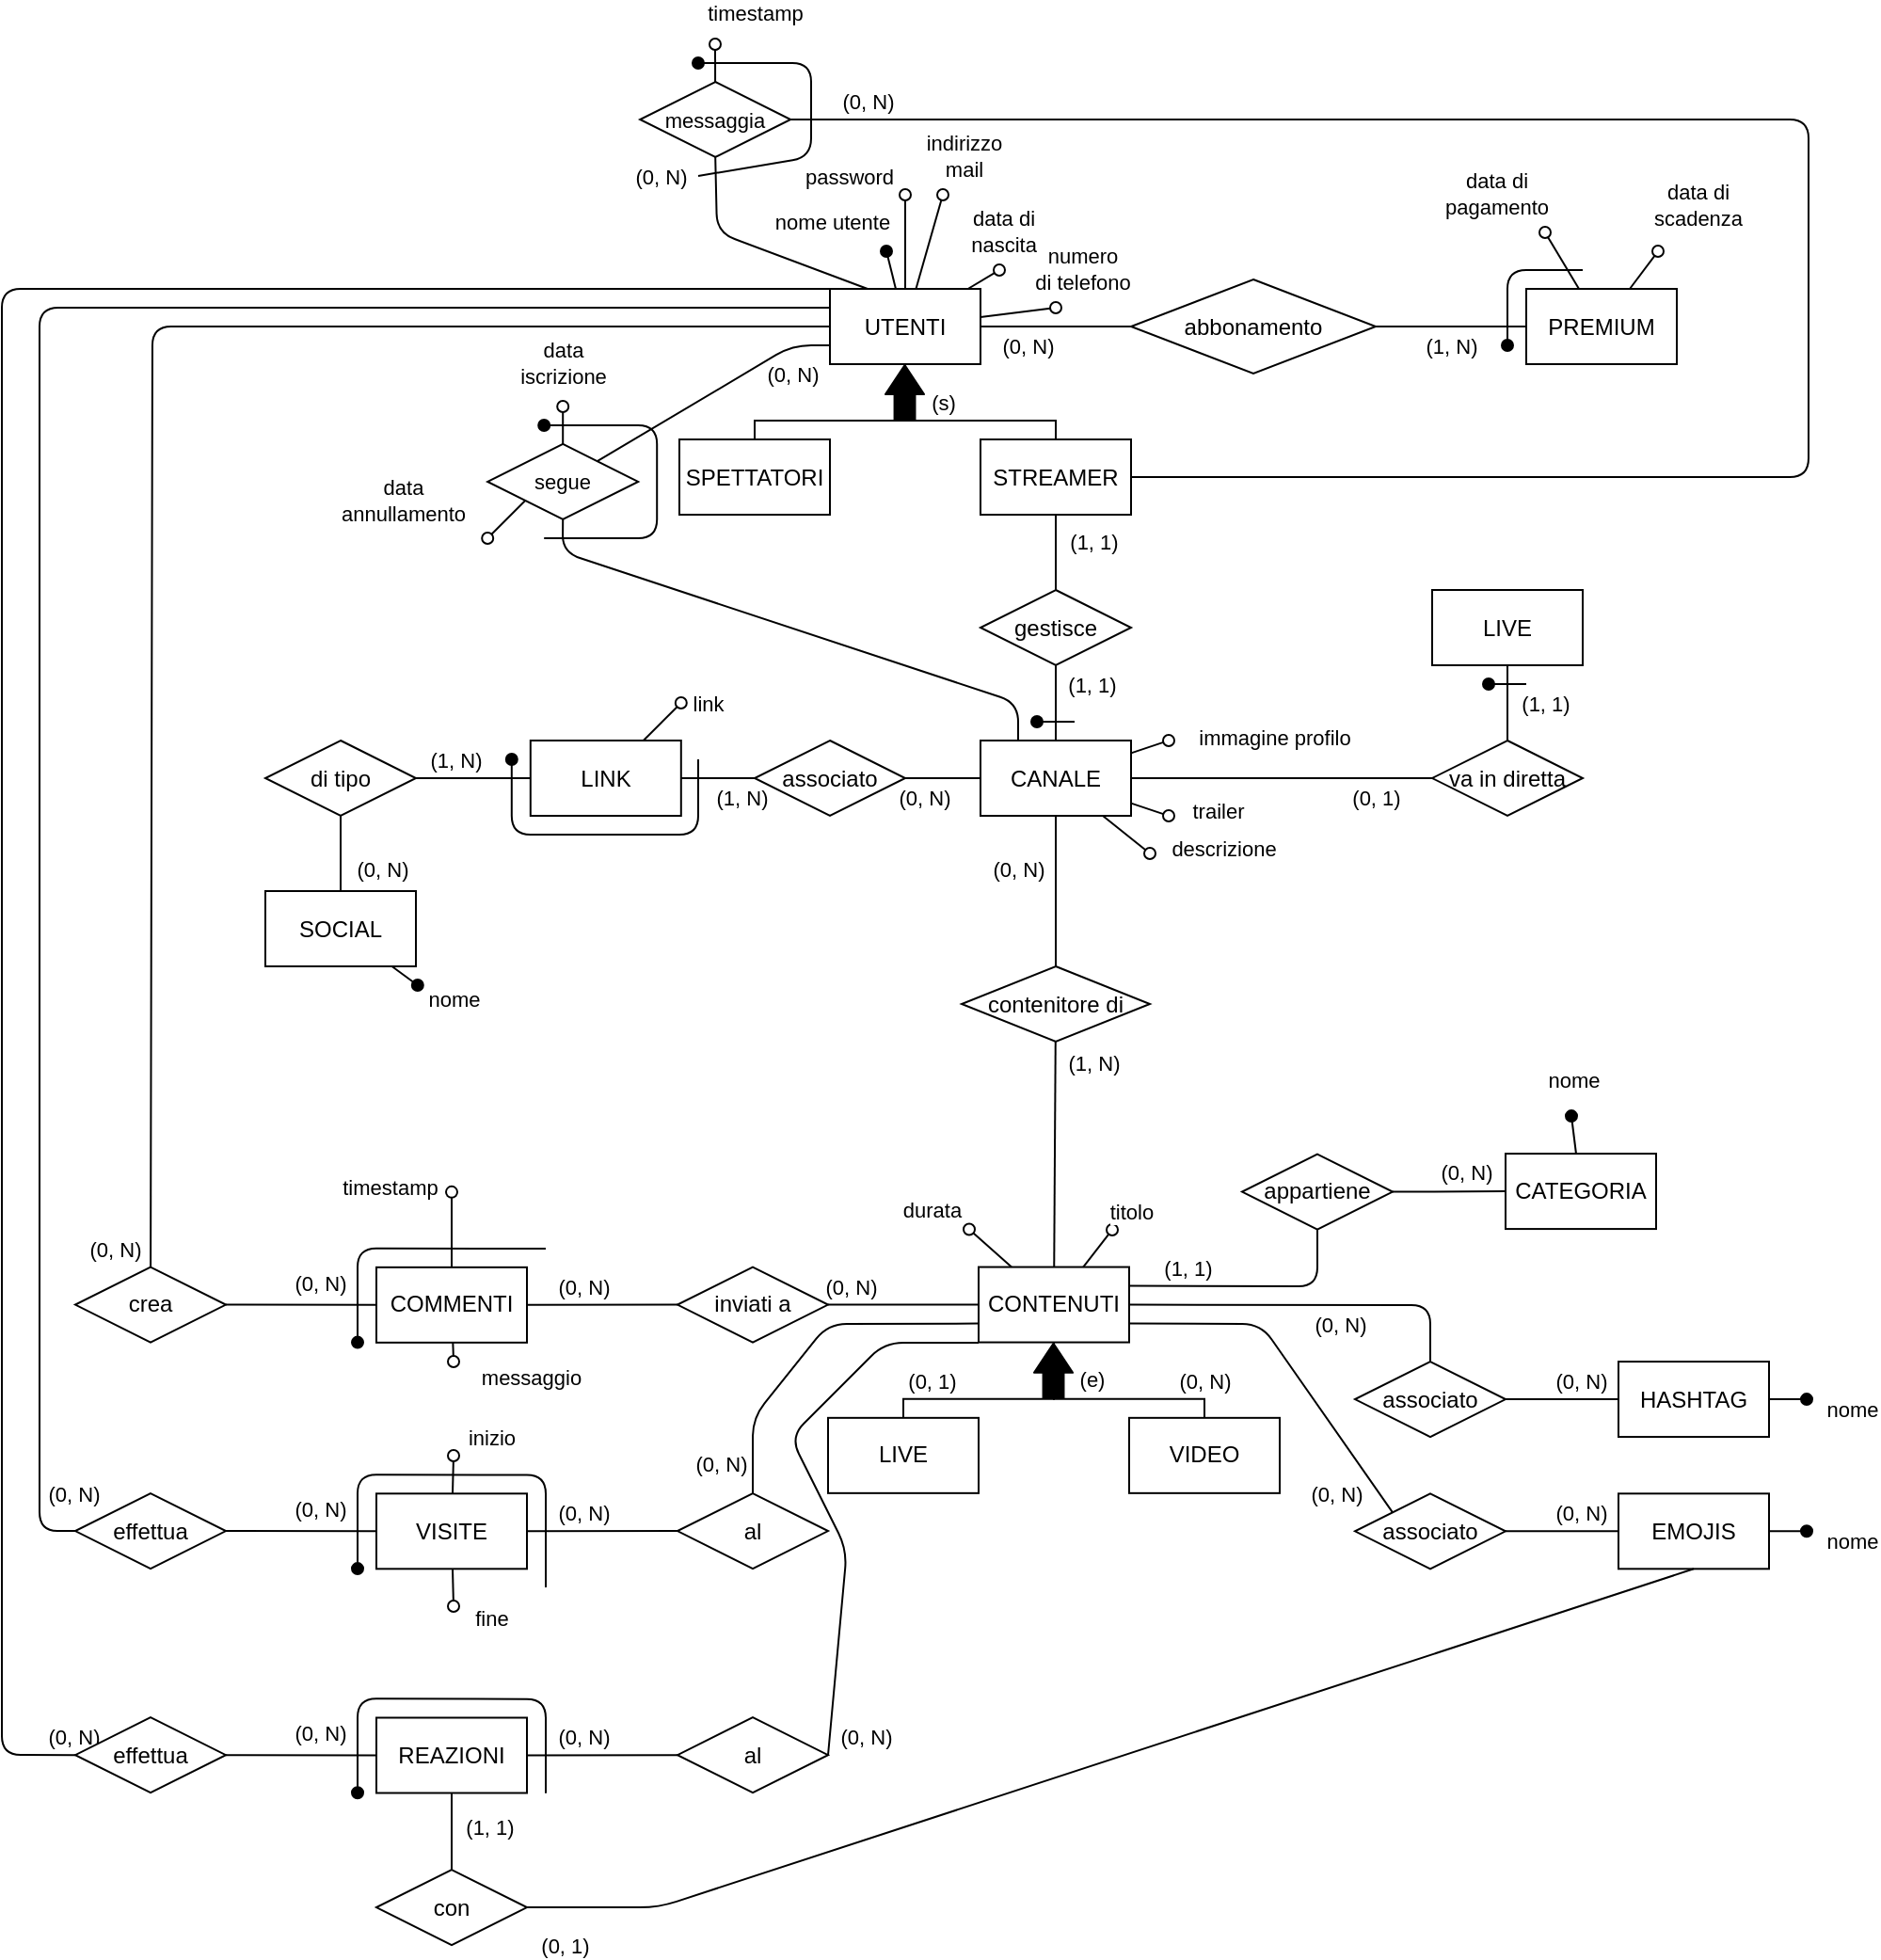 <mxfile>
    <diagram id="4_nfnfdhDg5d41BVBWpk" name="Page-1">
        <mxGraphModel dx="2839" dy="1797" grid="1" gridSize="10" guides="1" tooltips="1" connect="1" arrows="1" fold="1" page="1" pageScale="1" pageWidth="1169" pageHeight="827" math="0" shadow="0">
            <root>
                <mxCell id="0"/>
                <mxCell id="1" parent="0"/>
                <mxCell id="103" style="edgeStyle=none;shape=connector;rounded=1;fillStyle=auto;html=1;exitX=0.25;exitY=0;exitDx=0;exitDy=0;entryX=0.5;entryY=1;entryDx=0;entryDy=0;labelBackgroundColor=default;strokeColor=default;strokeWidth=1;fontFamily=Helvetica;fontSize=11;fontColor=default;endArrow=none;endFill=0;startSize=6;endSize=6;fillColor=#000000;" parent="1" source="2" target="95" edge="1">
                    <mxGeometry relative="1" as="geometry">
                        <Array as="points">
                            <mxPoint x="-740" y="-669.5"/>
                        </Array>
                    </mxGeometry>
                </mxCell>
                <mxCell id="108" value="(0, N)" style="edgeLabel;html=1;align=center;verticalAlign=middle;resizable=0;points=[];fontSize=11;fontFamily=Helvetica;fontColor=default;" parent="103" vertex="1" connectable="0">
                    <mxGeometry x="-0.475" relative="1" as="geometry">
                        <mxPoint x="-79" y="-48" as="offset"/>
                    </mxGeometry>
                </mxCell>
                <mxCell id="2" value="UTENTI" style="rounded=0;whiteSpace=wrap;html=1;" parent="1" vertex="1">
                    <mxGeometry x="-680" y="-639.5" width="80" height="40" as="geometry"/>
                </mxCell>
                <mxCell id="3" value="SPETTATORI" style="rounded=0;whiteSpace=wrap;html=1;" parent="1" vertex="1">
                    <mxGeometry x="-760" y="-559.5" width="80" height="40" as="geometry"/>
                </mxCell>
                <mxCell id="43" value="" style="edgeStyle=none;shape=connector;rounded=1;fillStyle=auto;html=1;labelBackgroundColor=default;strokeColor=default;strokeWidth=1;fontFamily=Helvetica;fontSize=11;fontColor=default;endArrow=none;startSize=6;endSize=6;fillColor=#000000;" parent="1" source="4" target="39" edge="1">
                    <mxGeometry relative="1" as="geometry"/>
                </mxCell>
                <mxCell id="44" value="(1, 1)" style="edgeLabel;html=1;align=center;verticalAlign=middle;resizable=0;points=[];fontSize=11;fontFamily=Helvetica;fontColor=default;" parent="43" vertex="1" connectable="0">
                    <mxGeometry x="-0.268" y="1" relative="1" as="geometry">
                        <mxPoint x="19" as="offset"/>
                    </mxGeometry>
                </mxCell>
                <mxCell id="4" value="STREAMER" style="rounded=0;whiteSpace=wrap;html=1;" parent="1" vertex="1">
                    <mxGeometry x="-600" y="-559.5" width="80" height="40" as="geometry"/>
                </mxCell>
                <mxCell id="9" value="" style="edgeStyle=elbowEdgeStyle;elbow=vertical;endArrow=none;html=1;curved=0;rounded=0;endSize=8;startSize=8;strokeWidth=1;endFill=0;entryX=0.5;entryY=1;entryDx=0;entryDy=0;exitX=0.5;exitY=0;exitDx=0;exitDy=0;" parent="1" source="3" target="2" edge="1">
                    <mxGeometry width="50" height="50" relative="1" as="geometry">
                        <mxPoint x="-630" y="-499.5" as="sourcePoint"/>
                        <mxPoint x="-580" y="-549.5" as="targetPoint"/>
                        <Array as="points">
                            <mxPoint x="-680" y="-569.5"/>
                        </Array>
                    </mxGeometry>
                </mxCell>
                <mxCell id="10" value="" style="edgeStyle=elbowEdgeStyle;elbow=vertical;endArrow=none;html=1;curved=0;rounded=0;endSize=8;startSize=8;strokeWidth=1;endFill=0;entryX=0.5;entryY=1;entryDx=0;entryDy=0;exitX=0.5;exitY=0;exitDx=0;exitDy=0;" parent="1" source="4" target="2" edge="1">
                    <mxGeometry width="50" height="50" relative="1" as="geometry">
                        <mxPoint x="-710" y="-549.5" as="sourcePoint"/>
                        <mxPoint x="-630" y="-589.5" as="targetPoint"/>
                        <Array as="points">
                            <mxPoint x="-590" y="-569.5"/>
                            <mxPoint x="-670" y="-559.5"/>
                        </Array>
                    </mxGeometry>
                </mxCell>
                <mxCell id="11" value="(s)" style="shape=flexArrow;endArrow=classic;html=1;strokeWidth=1;startSize=0;endSize=4.833;width=10.952;endWidth=8.594;fillColor=#000000;fillStyle=auto;" parent="1" edge="1">
                    <mxGeometry x="-0.333" y="-20" width="50" height="50" relative="1" as="geometry">
                        <mxPoint x="-640.24" y="-569.5" as="sourcePoint"/>
                        <mxPoint x="-640.24" y="-599.5" as="targetPoint"/>
                        <mxPoint as="offset"/>
                    </mxGeometry>
                </mxCell>
                <mxCell id="12" value="" style="endArrow=oval;html=1;fillStyle=auto;strokeWidth=1;startSize=6;endSize=6;fillColor=#000000;startArrow=none;startFill=0;endFill=1;" parent="1" source="2" edge="1">
                    <mxGeometry width="50" height="50" relative="1" as="geometry">
                        <mxPoint x="-530" y="-449.5" as="sourcePoint"/>
                        <mxPoint x="-650" y="-659.5" as="targetPoint"/>
                    </mxGeometry>
                </mxCell>
                <mxCell id="13" value="nome utente" style="edgeLabel;html=1;align=center;verticalAlign=middle;resizable=0;points=[];" parent="12" vertex="1" connectable="0">
                    <mxGeometry x="0.479" y="1" relative="1" as="geometry">
                        <mxPoint x="-30" y="-21" as="offset"/>
                    </mxGeometry>
                </mxCell>
                <mxCell id="14" value="" style="endArrow=oval;html=1;fillStyle=auto;strokeWidth=1;startSize=6;endSize=6;fillColor=#000000;startArrow=none;startFill=0;endFill=0;" parent="1" source="2" edge="1">
                    <mxGeometry width="50" height="50" relative="1" as="geometry">
                        <mxPoint x="-670" y="-622.833" as="sourcePoint"/>
                        <mxPoint x="-640" y="-689.5" as="targetPoint"/>
                    </mxGeometry>
                </mxCell>
                <mxCell id="15" value="password" style="edgeLabel;html=1;align=center;verticalAlign=middle;resizable=0;points=[];" parent="14" vertex="1" connectable="0">
                    <mxGeometry x="0.479" y="1" relative="1" as="geometry">
                        <mxPoint x="-29" y="-23" as="offset"/>
                    </mxGeometry>
                </mxCell>
                <mxCell id="17" value="" style="endArrow=oval;html=1;fillStyle=auto;strokeWidth=1;startSize=6;endSize=6;fillColor=#000000;startArrow=none;startFill=0;endFill=0;" parent="1" source="2" edge="1">
                    <mxGeometry width="50" height="50" relative="1" as="geometry">
                        <mxPoint x="-655" y="-629.5" as="sourcePoint"/>
                        <mxPoint x="-620" y="-689.5" as="targetPoint"/>
                    </mxGeometry>
                </mxCell>
                <mxCell id="18" value="indirizzo&lt;br&gt;mail" style="edgeLabel;html=1;align=center;verticalAlign=middle;resizable=0;points=[];" parent="17" vertex="1" connectable="0">
                    <mxGeometry x="0.479" y="1" relative="1" as="geometry">
                        <mxPoint x="15" y="-33" as="offset"/>
                    </mxGeometry>
                </mxCell>
                <mxCell id="19" value="" style="endArrow=oval;html=1;fillStyle=auto;strokeWidth=1;startSize=6;endSize=6;fillColor=#000000;startArrow=none;startFill=0;endFill=0;" parent="1" source="2" edge="1">
                    <mxGeometry width="50" height="50" relative="1" as="geometry">
                        <mxPoint x="-645" y="-619.5" as="sourcePoint"/>
                        <mxPoint x="-560" y="-629.5" as="targetPoint"/>
                    </mxGeometry>
                </mxCell>
                <mxCell id="20" value="numero &lt;br&gt;di telefono" style="edgeLabel;html=1;align=center;verticalAlign=middle;resizable=0;points=[];" parent="19" vertex="1" connectable="0">
                    <mxGeometry x="0.479" y="1" relative="1" as="geometry">
                        <mxPoint x="24" y="-21" as="offset"/>
                    </mxGeometry>
                </mxCell>
                <mxCell id="21" value="" style="endArrow=oval;html=1;fillStyle=auto;strokeWidth=1;startSize=6;endSize=6;fillColor=#000000;startArrow=none;startFill=0;endFill=0;" parent="1" source="2" edge="1">
                    <mxGeometry width="50" height="50" relative="1" as="geometry">
                        <mxPoint x="-635" y="-609.5" as="sourcePoint"/>
                        <mxPoint x="-590" y="-649.5" as="targetPoint"/>
                    </mxGeometry>
                </mxCell>
                <mxCell id="22" value="data di &lt;br&gt;nascita" style="edgeLabel;html=1;align=center;verticalAlign=middle;resizable=0;points=[];" parent="21" vertex="1" connectable="0">
                    <mxGeometry x="0.479" y="1" relative="1" as="geometry">
                        <mxPoint x="6" y="-22" as="offset"/>
                    </mxGeometry>
                </mxCell>
                <mxCell id="23" value="abbonamento" style="rhombus;whiteSpace=wrap;html=1;" parent="1" vertex="1">
                    <mxGeometry x="-520" y="-644.5" width="130" height="50" as="geometry"/>
                </mxCell>
                <mxCell id="25" value="" style="endArrow=none;html=1;fillStyle=auto;strokeWidth=1;startSize=6;endSize=6;fillColor=#000000;exitX=0;exitY=0.5;exitDx=0;exitDy=0;entryX=1;entryY=0.5;entryDx=0;entryDy=0;" parent="1" source="23" target="2" edge="1">
                    <mxGeometry width="50" height="50" relative="1" as="geometry">
                        <mxPoint x="-500" y="-619.5" as="sourcePoint"/>
                        <mxPoint x="-450" y="-669.5" as="targetPoint"/>
                    </mxGeometry>
                </mxCell>
                <mxCell id="26" value="(0, N)" style="edgeLabel;html=1;align=center;verticalAlign=middle;resizable=0;points=[];" parent="25" vertex="1" connectable="0">
                    <mxGeometry x="0.545" relative="1" as="geometry">
                        <mxPoint x="7" y="10" as="offset"/>
                    </mxGeometry>
                </mxCell>
                <mxCell id="29" value="" style="endArrow=none;html=1;fillStyle=auto;strokeWidth=1;startSize=6;endSize=6;fillColor=#000000;exitX=0;exitY=0.5;exitDx=0;exitDy=0;entryX=1;entryY=0.5;entryDx=0;entryDy=0;" parent="1" source="31" target="23" edge="1">
                    <mxGeometry width="50" height="50" relative="1" as="geometry">
                        <mxPoint x="-510" y="-609.5" as="sourcePoint"/>
                        <mxPoint x="-590" y="-609.5" as="targetPoint"/>
                    </mxGeometry>
                </mxCell>
                <mxCell id="30" value="(1, N)" style="edgeLabel;html=1;align=center;verticalAlign=middle;resizable=0;points=[];" parent="29" vertex="1" connectable="0">
                    <mxGeometry x="0.545" relative="1" as="geometry">
                        <mxPoint x="22" y="10" as="offset"/>
                    </mxGeometry>
                </mxCell>
                <mxCell id="31" value="PREMIUM" style="rounded=0;whiteSpace=wrap;html=1;" parent="1" vertex="1">
                    <mxGeometry x="-310" y="-639.5" width="80" height="40" as="geometry"/>
                </mxCell>
                <mxCell id="33" value="" style="endArrow=oval;html=1;fillStyle=auto;strokeWidth=1;startSize=6;endSize=6;fillColor=#000000;startArrow=none;startFill=0;endFill=0;" parent="1" source="31" edge="1">
                    <mxGeometry width="50" height="50" relative="1" as="geometry">
                        <mxPoint x="-310" y="-639.5" as="sourcePoint"/>
                        <mxPoint x="-300" y="-669.5" as="targetPoint"/>
                    </mxGeometry>
                </mxCell>
                <mxCell id="34" value="data di&lt;br&gt;pagamento" style="edgeLabel;html=1;align=center;verticalAlign=middle;resizable=0;points=[];" parent="33" vertex="1" connectable="0">
                    <mxGeometry x="0.479" y="1" relative="1" as="geometry">
                        <mxPoint x="-30" y="-29" as="offset"/>
                    </mxGeometry>
                </mxCell>
                <mxCell id="35" value="" style="endArrow=oval;html=1;fillStyle=auto;strokeWidth=1;startSize=6;endSize=6;fillColor=#000000;startArrow=none;startFill=0;endFill=1;jumpStyle=none;" parent="1" edge="1">
                    <mxGeometry width="50" height="50" relative="1" as="geometry">
                        <mxPoint x="-280" y="-649.5" as="sourcePoint"/>
                        <mxPoint x="-320" y="-609.5" as="targetPoint"/>
                        <Array as="points">
                            <mxPoint x="-320" y="-649.5"/>
                        </Array>
                    </mxGeometry>
                </mxCell>
                <mxCell id="37" value="" style="endArrow=oval;html=1;fillStyle=auto;strokeWidth=1;startSize=6;endSize=6;fillColor=#000000;startArrow=none;startFill=0;endFill=0;" parent="1" source="31" edge="1">
                    <mxGeometry width="50" height="50" relative="1" as="geometry">
                        <mxPoint x="-272" y="-629.5" as="sourcePoint"/>
                        <mxPoint x="-240" y="-659.5" as="targetPoint"/>
                    </mxGeometry>
                </mxCell>
                <mxCell id="38" value="data di&lt;br&gt;scadenza" style="edgeLabel;html=1;align=center;verticalAlign=middle;resizable=0;points=[];" parent="37" vertex="1" connectable="0">
                    <mxGeometry x="0.479" y="1" relative="1" as="geometry">
                        <mxPoint x="25" y="-29" as="offset"/>
                    </mxGeometry>
                </mxCell>
                <mxCell id="49" value="" style="edgeStyle=none;shape=connector;rounded=1;fillStyle=auto;html=1;labelBackgroundColor=default;strokeColor=default;strokeWidth=1;fontFamily=Helvetica;fontSize=11;fontColor=default;endArrow=none;startSize=6;endSize=6;fillColor=#000000;" parent="1" source="39" target="47" edge="1">
                    <mxGeometry relative="1" as="geometry"/>
                </mxCell>
                <mxCell id="50" value="(1, 1)" style="edgeLabel;html=1;align=center;verticalAlign=middle;resizable=0;points=[];fontSize=11;fontFamily=Helvetica;fontColor=default;" parent="49" vertex="1" connectable="0">
                    <mxGeometry x="-0.327" y="1" relative="1" as="geometry">
                        <mxPoint x="18" y="-3" as="offset"/>
                    </mxGeometry>
                </mxCell>
                <mxCell id="39" value="gestisce" style="rhombus;whiteSpace=wrap;html=1;" parent="1" vertex="1">
                    <mxGeometry x="-600" y="-479.5" width="80" height="40" as="geometry"/>
                </mxCell>
                <mxCell id="45" value="" style="edgeStyle=none;shape=connector;rounded=1;fillStyle=auto;html=1;labelBackgroundColor=default;strokeColor=default;strokeWidth=1;fontFamily=Helvetica;fontSize=11;fontColor=default;endArrow=none;startSize=6;endSize=6;fillColor=#000000;entryX=0.5;entryY=0;entryDx=0;entryDy=0;exitX=0.5;exitY=1;exitDx=0;exitDy=0;" parent="1" source="47" target="48" edge="1">
                    <mxGeometry relative="1" as="geometry">
                        <mxPoint x="-559" y="-359.5" as="sourcePoint"/>
                        <mxPoint x="-559" y="-319.5" as="targetPoint"/>
                    </mxGeometry>
                </mxCell>
                <mxCell id="51" value="(0, N)" style="edgeLabel;html=1;align=center;verticalAlign=middle;resizable=0;points=[];fontSize=11;fontFamily=Helvetica;fontColor=default;" parent="45" vertex="1" connectable="0">
                    <mxGeometry x="-0.303" relative="1" as="geometry">
                        <mxPoint x="-20" as="offset"/>
                    </mxGeometry>
                </mxCell>
                <mxCell id="319" style="edgeStyle=none;rounded=1;html=1;exitX=0.25;exitY=0;exitDx=0;exitDy=0;entryX=0.5;entryY=1;entryDx=0;entryDy=0;fontSize=11;startArrow=none;startFill=0;endArrow=none;endFill=0;" edge="1" parent="1" source="47" target="90">
                    <mxGeometry relative="1" as="geometry">
                        <Array as="points">
                            <mxPoint x="-580" y="-419.5"/>
                            <mxPoint x="-822" y="-499.5"/>
                        </Array>
                    </mxGeometry>
                </mxCell>
                <mxCell id="47" value="CANALE" style="rounded=0;whiteSpace=wrap;html=1;" parent="1" vertex="1">
                    <mxGeometry x="-600" y="-399.5" width="80" height="40" as="geometry"/>
                </mxCell>
                <mxCell id="48" value="contenitore di" style="rhombus;whiteSpace=wrap;html=1;" parent="1" vertex="1">
                    <mxGeometry x="-610" y="-279.5" width="100" height="40" as="geometry"/>
                </mxCell>
                <mxCell id="52" value="" style="endArrow=oval;html=1;fillStyle=auto;strokeWidth=1;startSize=6;endSize=6;fillColor=#000000;startArrow=none;startFill=0;endFill=0;" parent="1" source="47" edge="1">
                    <mxGeometry width="50" height="50" relative="1" as="geometry">
                        <mxPoint x="-510" y="-373.073" as="sourcePoint"/>
                        <mxPoint x="-500" y="-399.5" as="targetPoint"/>
                    </mxGeometry>
                </mxCell>
                <mxCell id="53" value="immagine profilo" style="edgeLabel;html=1;align=center;verticalAlign=middle;resizable=0;points=[];" parent="52" vertex="1" connectable="0">
                    <mxGeometry x="0.479" y="1" relative="1" as="geometry">
                        <mxPoint x="61" y="-3" as="offset"/>
                    </mxGeometry>
                </mxCell>
                <mxCell id="54" value="" style="endArrow=oval;html=1;fillStyle=auto;strokeWidth=1;startSize=6;endSize=6;fillColor=#000000;startArrow=none;startFill=0;endFill=1;" parent="1" edge="1">
                    <mxGeometry width="50" height="50" relative="1" as="geometry">
                        <mxPoint x="-550" y="-409.5" as="sourcePoint"/>
                        <mxPoint x="-570" y="-409.5" as="targetPoint"/>
                    </mxGeometry>
                </mxCell>
                <mxCell id="56" value="" style="endArrow=oval;html=1;fillStyle=auto;strokeWidth=1;startSize=6;endSize=6;fillColor=#000000;startArrow=none;startFill=0;endFill=0;" parent="1" source="47" edge="1">
                    <mxGeometry width="50" height="50" relative="1" as="geometry">
                        <mxPoint x="-510" y="-389.5" as="sourcePoint"/>
                        <mxPoint x="-500" y="-359.5" as="targetPoint"/>
                    </mxGeometry>
                </mxCell>
                <mxCell id="57" value="trailer" style="edgeLabel;html=1;align=center;verticalAlign=middle;resizable=0;points=[];" parent="56" vertex="1" connectable="0">
                    <mxGeometry x="0.479" y="1" relative="1" as="geometry">
                        <mxPoint x="31" as="offset"/>
                    </mxGeometry>
                </mxCell>
                <mxCell id="58" value="" style="endArrow=oval;html=1;fillStyle=auto;strokeWidth=1;startSize=6;endSize=6;fillColor=#000000;startArrow=none;startFill=0;endFill=0;" parent="1" source="47" edge="1">
                    <mxGeometry width="50" height="50" relative="1" as="geometry">
                        <mxPoint x="-500" y="-379.5" as="sourcePoint"/>
                        <mxPoint x="-510" y="-339.5" as="targetPoint"/>
                    </mxGeometry>
                </mxCell>
                <mxCell id="59" value="descrizione" style="edgeLabel;html=1;align=center;verticalAlign=middle;resizable=0;points=[];" parent="58" vertex="1" connectable="0">
                    <mxGeometry x="0.479" y="1" relative="1" as="geometry">
                        <mxPoint x="45" y="3" as="offset"/>
                    </mxGeometry>
                </mxCell>
                <mxCell id="61" value="" style="edgeStyle=none;shape=connector;rounded=1;fillStyle=auto;html=1;labelBackgroundColor=default;strokeColor=default;strokeWidth=1;fontFamily=Helvetica;fontSize=11;fontColor=default;endArrow=none;endFill=0;startSize=6;endSize=6;fillColor=#000000;" parent="1" source="60" target="47" edge="1">
                    <mxGeometry relative="1" as="geometry"/>
                </mxCell>
                <mxCell id="62" value="(0, N)" style="edgeLabel;html=1;align=center;verticalAlign=middle;resizable=0;points=[];fontSize=11;fontFamily=Helvetica;fontColor=default;" parent="61" vertex="1" connectable="0">
                    <mxGeometry x="-0.3" y="1" relative="1" as="geometry">
                        <mxPoint x="-4" y="11" as="offset"/>
                    </mxGeometry>
                </mxCell>
                <mxCell id="64" value="" style="edgeStyle=none;shape=connector;rounded=1;fillStyle=auto;html=1;labelBackgroundColor=default;strokeColor=default;strokeWidth=1;fontFamily=Helvetica;fontSize=11;fontColor=default;endArrow=none;endFill=0;startSize=6;endSize=6;fillColor=#000000;" parent="1" source="60" target="63" edge="1">
                    <mxGeometry relative="1" as="geometry"/>
                </mxCell>
                <mxCell id="65" value="(1, N)" style="edgeLabel;html=1;align=center;verticalAlign=middle;resizable=0;points=[];fontSize=11;fontFamily=Helvetica;fontColor=default;" parent="64" vertex="1" connectable="0">
                    <mxGeometry x="0.426" y="1" relative="1" as="geometry">
                        <mxPoint x="21" y="9" as="offset"/>
                    </mxGeometry>
                </mxCell>
                <mxCell id="60" value="associato" style="rhombus;whiteSpace=wrap;html=1;" parent="1" vertex="1">
                    <mxGeometry x="-720" y="-399.5" width="80" height="40" as="geometry"/>
                </mxCell>
                <mxCell id="63" value="LINK" style="rounded=0;whiteSpace=wrap;html=1;" parent="1" vertex="1">
                    <mxGeometry x="-839.1" y="-399.5" width="80" height="40" as="geometry"/>
                </mxCell>
                <mxCell id="66" value="" style="endArrow=oval;html=1;fillStyle=auto;strokeWidth=1;startSize=6;endSize=6;fillColor=#000000;startArrow=none;startFill=0;endFill=0;" parent="1" source="63" edge="1">
                    <mxGeometry width="50" height="50" relative="1" as="geometry">
                        <mxPoint x="-779.1" y="-379.5" as="sourcePoint"/>
                        <mxPoint x="-759.1" y="-419.5" as="targetPoint"/>
                    </mxGeometry>
                </mxCell>
                <mxCell id="67" value="link" style="edgeLabel;html=1;align=center;verticalAlign=middle;resizable=0;points=[];" parent="66" vertex="1" connectable="0">
                    <mxGeometry x="0.479" y="1" relative="1" as="geometry">
                        <mxPoint x="20" y="-4" as="offset"/>
                    </mxGeometry>
                </mxCell>
                <mxCell id="70" value="" style="edgeStyle=none;shape=connector;rounded=1;fillStyle=auto;html=1;labelBackgroundColor=default;strokeColor=default;strokeWidth=1;fontFamily=Helvetica;fontSize=11;fontColor=default;endArrow=none;endFill=0;startSize=6;endSize=6;fillColor=#000000;" parent="1" source="72" target="73" edge="1">
                    <mxGeometry relative="1" as="geometry"/>
                </mxCell>
                <mxCell id="71" value="(0, N)" style="edgeLabel;html=1;align=center;verticalAlign=middle;resizable=0;points=[];fontSize=11;fontFamily=Helvetica;fontColor=default;" parent="70" vertex="1" connectable="0">
                    <mxGeometry x="0.426" y="1" relative="1" as="geometry">
                        <mxPoint x="21" as="offset"/>
                    </mxGeometry>
                </mxCell>
                <mxCell id="76" value="" style="edgeStyle=none;shape=connector;rounded=1;fillStyle=auto;html=1;labelBackgroundColor=default;strokeColor=default;strokeWidth=1;fontFamily=Helvetica;fontSize=11;fontColor=default;endArrow=none;endFill=0;startSize=6;endSize=6;fillColor=#000000;" parent="1" source="72" target="63" edge="1">
                    <mxGeometry relative="1" as="geometry"/>
                </mxCell>
                <mxCell id="77" value="(1, N)" style="edgeLabel;html=1;align=center;verticalAlign=middle;resizable=0;points=[];fontSize=11;fontFamily=Helvetica;fontColor=default;" parent="76" vertex="1" connectable="0">
                    <mxGeometry x="-0.252" y="2" relative="1" as="geometry">
                        <mxPoint x="-2" y="-8" as="offset"/>
                    </mxGeometry>
                </mxCell>
                <mxCell id="72" value="di tipo" style="rhombus;whiteSpace=wrap;html=1;" parent="1" vertex="1">
                    <mxGeometry x="-980" y="-399.5" width="80" height="40" as="geometry"/>
                </mxCell>
                <mxCell id="73" value="SOCIAL" style="rounded=0;whiteSpace=wrap;html=1;" parent="1" vertex="1">
                    <mxGeometry x="-980" y="-319.5" width="80" height="40" as="geometry"/>
                </mxCell>
                <mxCell id="74" value="" style="endArrow=oval;html=1;fillStyle=auto;strokeWidth=1;startSize=6;endSize=6;fillColor=#000000;startArrow=none;startFill=0;endFill=1;" parent="1" source="73" edge="1">
                    <mxGeometry width="50" height="50" relative="1" as="geometry">
                        <mxPoint x="-940" y="-309.5" as="sourcePoint"/>
                        <mxPoint x="-899.1" y="-269.5" as="targetPoint"/>
                    </mxGeometry>
                </mxCell>
                <mxCell id="79" value="nome" style="edgeLabel;html=1;align=center;verticalAlign=middle;resizable=0;points=[];fontSize=11;fontFamily=Helvetica;fontColor=default;" parent="74" vertex="1" connectable="0">
                    <mxGeometry x="0.621" y="-1" relative="1" as="geometry">
                        <mxPoint x="22" y="8" as="offset"/>
                    </mxGeometry>
                </mxCell>
                <mxCell id="78" value="" style="endArrow=oval;html=1;fillStyle=auto;strokeWidth=1;startSize=6;endSize=6;fillColor=#000000;startArrow=none;startFill=0;endFill=1;jumpStyle=none;" parent="1" edge="1">
                    <mxGeometry width="50" height="50" relative="1" as="geometry">
                        <mxPoint x="-750" y="-389.5" as="sourcePoint"/>
                        <mxPoint x="-849.1" y="-389.5" as="targetPoint"/>
                        <Array as="points">
                            <mxPoint x="-750" y="-349.5"/>
                            <mxPoint x="-849.1" y="-349.5"/>
                        </Array>
                    </mxGeometry>
                </mxCell>
                <mxCell id="80" value="" style="edgeStyle=none;shape=connector;rounded=1;fillStyle=auto;html=1;labelBackgroundColor=default;strokeColor=default;strokeWidth=1;fontFamily=Helvetica;fontSize=11;fontColor=default;endArrow=none;endFill=0;startSize=6;endSize=6;fillColor=#000000;" parent="1" source="84" target="47" edge="1">
                    <mxGeometry relative="1" as="geometry">
                        <mxPoint x="-240" y="-269.5" as="targetPoint"/>
                    </mxGeometry>
                </mxCell>
                <mxCell id="81" value="(0, 1)" style="edgeLabel;html=1;align=center;verticalAlign=middle;resizable=0;points=[];fontSize=11;fontFamily=Helvetica;fontColor=default;" parent="80" vertex="1" connectable="0">
                    <mxGeometry x="-0.3" y="1" relative="1" as="geometry">
                        <mxPoint x="26" y="9" as="offset"/>
                    </mxGeometry>
                </mxCell>
                <mxCell id="82" value="" style="edgeStyle=none;shape=connector;rounded=1;fillStyle=auto;html=1;labelBackgroundColor=default;strokeColor=default;strokeWidth=1;fontFamily=Helvetica;fontSize=11;fontColor=default;endArrow=none;endFill=0;startSize=6;endSize=6;fillColor=#000000;" parent="1" source="84" target="85" edge="1">
                    <mxGeometry relative="1" as="geometry"/>
                </mxCell>
                <mxCell id="83" value="(1, 1)" style="edgeLabel;html=1;align=center;verticalAlign=middle;resizable=0;points=[];fontSize=11;fontFamily=Helvetica;fontColor=default;" parent="82" vertex="1" connectable="0">
                    <mxGeometry x="0.426" y="1" relative="1" as="geometry">
                        <mxPoint x="21" y="9" as="offset"/>
                    </mxGeometry>
                </mxCell>
                <mxCell id="84" value="va in diretta" style="rhombus;whiteSpace=wrap;html=1;" parent="1" vertex="1">
                    <mxGeometry x="-360" y="-399.5" width="80" height="40" as="geometry"/>
                </mxCell>
                <mxCell id="85" value="LIVE" style="rounded=0;whiteSpace=wrap;html=1;" parent="1" vertex="1">
                    <mxGeometry x="-360" y="-479.5" width="80" height="40" as="geometry"/>
                </mxCell>
                <mxCell id="86" value="" style="endArrow=oval;html=1;fillStyle=auto;strokeWidth=1;startSize=6;endSize=6;fillColor=#000000;startArrow=none;startFill=0;endFill=1;jumpStyle=none;" parent="1" edge="1">
                    <mxGeometry width="50" height="50" relative="1" as="geometry">
                        <mxPoint x="-310" y="-429.5" as="sourcePoint"/>
                        <mxPoint x="-330" y="-429.5" as="targetPoint"/>
                        <Array as="points"/>
                    </mxGeometry>
                </mxCell>
                <mxCell id="88" value="" style="edgeStyle=none;shape=connector;rounded=1;fillStyle=auto;html=1;labelBackgroundColor=default;strokeColor=default;strokeWidth=1;fontFamily=Helvetica;fontSize=11;fontColor=default;endArrow=none;endFill=0;startSize=6;endSize=6;fillColor=#000000;" parent="1" source="111" target="48" edge="1">
                    <mxGeometry relative="1" as="geometry">
                        <mxPoint x="-560.0" y="-239.5" as="sourcePoint"/>
                    </mxGeometry>
                </mxCell>
                <mxCell id="89" value="(1, N)" style="edgeLabel;html=1;align=center;verticalAlign=middle;resizable=0;points=[];fontSize=11;fontFamily=Helvetica;fontColor=default;" parent="88" vertex="1" connectable="0">
                    <mxGeometry x="0.534" y="1" relative="1" as="geometry">
                        <mxPoint x="21" y="-17" as="offset"/>
                    </mxGeometry>
                </mxCell>
                <mxCell id="91" style="edgeStyle=none;shape=connector;rounded=1;fillStyle=auto;html=1;entryX=0;entryY=0.75;entryDx=0;entryDy=0;labelBackgroundColor=default;strokeColor=default;strokeWidth=1;fontFamily=Helvetica;fontSize=11;fontColor=default;endArrow=none;endFill=0;startSize=6;endSize=6;fillColor=#000000;" parent="1" source="90" target="2" edge="1">
                    <mxGeometry relative="1" as="geometry">
                        <Array as="points">
                            <mxPoint x="-700" y="-609.5"/>
                        </Array>
                    </mxGeometry>
                </mxCell>
                <mxCell id="92" value="(0, N)" style="edgeLabel;html=1;align=center;verticalAlign=middle;resizable=0;points=[];fontSize=11;fontFamily=Helvetica;fontColor=default;" parent="91" vertex="1" connectable="0">
                    <mxGeometry x="0.453" relative="1" as="geometry">
                        <mxPoint x="16" y="6" as="offset"/>
                    </mxGeometry>
                </mxCell>
                <mxCell id="90" value="segue" style="rhombus;whiteSpace=wrap;html=1;fontFamily=Helvetica;fontSize=11;fontColor=default;" parent="1" vertex="1">
                    <mxGeometry x="-861.9" y="-557.02" width="80" height="40" as="geometry"/>
                </mxCell>
                <mxCell id="104" style="edgeStyle=none;shape=connector;rounded=1;fillStyle=auto;html=1;labelBackgroundColor=default;strokeColor=default;strokeWidth=1;fontFamily=Helvetica;fontSize=11;fontColor=default;endArrow=none;endFill=0;startSize=6;endSize=6;fillColor=#000000;startArrow=oval;startFill=0;" parent="1" target="95" edge="1">
                    <mxGeometry relative="1" as="geometry">
                        <mxPoint x="-760.778" y="-699.5" as="targetPoint"/>
                        <mxPoint x="-741" y="-769.5" as="sourcePoint"/>
                    </mxGeometry>
                </mxCell>
                <mxCell id="105" value="timestamp" style="edgeLabel;html=1;align=center;verticalAlign=middle;resizable=0;points=[];fontSize=11;fontFamily=Helvetica;fontColor=default;" parent="104" vertex="1" connectable="0">
                    <mxGeometry x="-0.257" y="1" relative="1" as="geometry">
                        <mxPoint x="20" y="-24" as="offset"/>
                    </mxGeometry>
                </mxCell>
                <mxCell id="106" style="edgeStyle=none;shape=connector;rounded=1;fillStyle=auto;html=1;labelBackgroundColor=default;strokeColor=default;strokeWidth=1;fontFamily=Helvetica;fontSize=11;fontColor=default;startArrow=none;startFill=0;endArrow=none;endFill=0;startSize=6;endSize=6;fillColor=#000000;exitX=1;exitY=0.5;exitDx=0;exitDy=0;jumpStyle=arc;" parent="1" source="95" target="4" edge="1">
                    <mxGeometry relative="1" as="geometry">
                        <Array as="points">
                            <mxPoint x="-160" y="-729.5"/>
                            <mxPoint x="-160" y="-539.5"/>
                        </Array>
                    </mxGeometry>
                </mxCell>
                <mxCell id="109" value="(0, N)" style="edgeLabel;html=1;align=center;verticalAlign=middle;resizable=0;points=[];fontSize=11;fontFamily=Helvetica;fontColor=default;" parent="106" vertex="1" connectable="0">
                    <mxGeometry x="-0.921" relative="1" as="geometry">
                        <mxPoint x="-2" y="-10" as="offset"/>
                    </mxGeometry>
                </mxCell>
                <mxCell id="95" value="messaggia" style="rhombus;whiteSpace=wrap;html=1;fontFamily=Helvetica;fontSize=11;fontColor=default;" parent="1" vertex="1">
                    <mxGeometry x="-780.9" y="-749.5" width="80" height="40" as="geometry"/>
                </mxCell>
                <mxCell id="96" value="" style="endArrow=oval;html=1;fillStyle=auto;strokeWidth=1;startSize=6;endSize=6;fillColor=#000000;startArrow=none;startFill=0;endFill=0;" parent="1" source="90" edge="1">
                    <mxGeometry width="50" height="50" relative="1" as="geometry">
                        <mxPoint x="-676.9" y="-547.02" as="sourcePoint"/>
                        <mxPoint x="-821.9" y="-577.02" as="targetPoint"/>
                    </mxGeometry>
                </mxCell>
                <mxCell id="97" value="data&lt;br&gt;iscrizione" style="edgeLabel;html=1;align=center;verticalAlign=middle;resizable=0;points=[];" parent="96" vertex="1" connectable="0">
                    <mxGeometry x="0.479" y="1" relative="1" as="geometry">
                        <mxPoint x="1" y="-28" as="offset"/>
                    </mxGeometry>
                </mxCell>
                <mxCell id="98" value="" style="endArrow=oval;html=1;fillStyle=auto;strokeWidth=1;startSize=6;endSize=6;fillColor=#000000;startArrow=none;startFill=0;endFill=1;jumpStyle=none;" parent="1" edge="1">
                    <mxGeometry width="50" height="50" relative="1" as="geometry">
                        <mxPoint x="-831.9" y="-507.02" as="sourcePoint"/>
                        <mxPoint x="-831.9" y="-567.02" as="targetPoint"/>
                        <Array as="points">
                            <mxPoint x="-771.9" y="-507.02"/>
                            <mxPoint x="-771.9" y="-567.02"/>
                        </Array>
                    </mxGeometry>
                </mxCell>
                <mxCell id="101" value="" style="endArrow=oval;html=1;fillStyle=auto;strokeWidth=1;startSize=6;endSize=6;fillColor=#000000;startArrow=none;startFill=0;endFill=0;exitX=0;exitY=1;exitDx=0;exitDy=0;" parent="1" source="90" edge="1">
                    <mxGeometry width="50" height="50" relative="1" as="geometry">
                        <mxPoint x="-811.9" y="-547.02" as="sourcePoint"/>
                        <mxPoint x="-861.9" y="-507.02" as="targetPoint"/>
                    </mxGeometry>
                </mxCell>
                <mxCell id="102" value="data&lt;br&gt;annullamento" style="edgeLabel;html=1;align=center;verticalAlign=middle;resizable=0;points=[];" parent="101" vertex="1" connectable="0">
                    <mxGeometry x="0.479" y="1" relative="1" as="geometry">
                        <mxPoint x="-51" y="-16" as="offset"/>
                    </mxGeometry>
                </mxCell>
                <mxCell id="110" value="" style="endArrow=oval;html=1;fillStyle=auto;strokeWidth=1;startSize=6;endSize=6;fillColor=#000000;startArrow=none;startFill=0;endFill=1;jumpStyle=none;" parent="1" edge="1">
                    <mxGeometry width="50" height="50" relative="1" as="geometry">
                        <mxPoint x="-750" y="-699.5" as="sourcePoint"/>
                        <mxPoint x="-750" y="-759.5" as="targetPoint"/>
                        <Array as="points">
                            <mxPoint x="-690" y="-709.5"/>
                            <mxPoint x="-690" y="-759.5"/>
                        </Array>
                    </mxGeometry>
                </mxCell>
                <mxCell id="111" value="CONTENUTI" style="rounded=0;whiteSpace=wrap;html=1;" parent="1" vertex="1">
                    <mxGeometry x="-601" y="-119.72" width="80" height="40" as="geometry"/>
                </mxCell>
                <mxCell id="114" value="LIVE" style="rounded=0;whiteSpace=wrap;html=1;" parent="1" vertex="1">
                    <mxGeometry x="-681" y="-39.58" width="80" height="40" as="geometry"/>
                </mxCell>
                <mxCell id="115" value="VIDEO" style="rounded=0;whiteSpace=wrap;html=1;" parent="1" vertex="1">
                    <mxGeometry x="-521" y="-39.58" width="80" height="40" as="geometry"/>
                </mxCell>
                <mxCell id="116" value="" style="edgeStyle=elbowEdgeStyle;elbow=vertical;endArrow=none;html=1;curved=0;rounded=0;endSize=8;startSize=8;strokeWidth=1;endFill=0;entryX=0.5;entryY=1;entryDx=0;entryDy=0;exitX=0.5;exitY=0;exitDx=0;exitDy=0;" parent="1" source="114" target="111" edge="1">
                    <mxGeometry width="50" height="50" relative="1" as="geometry">
                        <mxPoint x="-551" y="20.42" as="sourcePoint"/>
                        <mxPoint x="-501" y="-29.58" as="targetPoint"/>
                        <Array as="points">
                            <mxPoint x="-601" y="-49.58"/>
                        </Array>
                    </mxGeometry>
                </mxCell>
                <mxCell id="117" value="" style="edgeStyle=elbowEdgeStyle;elbow=vertical;endArrow=none;html=1;curved=0;rounded=0;endSize=8;startSize=8;strokeWidth=1;endFill=0;entryX=0.5;entryY=1;entryDx=0;entryDy=0;exitX=0.5;exitY=0;exitDx=0;exitDy=0;" parent="1" source="115" target="111" edge="1">
                    <mxGeometry width="50" height="50" relative="1" as="geometry">
                        <mxPoint x="-631" y="-29.58" as="sourcePoint"/>
                        <mxPoint x="-551" y="-69.58" as="targetPoint"/>
                        <Array as="points">
                            <mxPoint x="-511" y="-49.58"/>
                            <mxPoint x="-591" y="-39.58"/>
                        </Array>
                    </mxGeometry>
                </mxCell>
                <mxCell id="118" value="(e)" style="shape=flexArrow;endArrow=classic;html=1;strokeWidth=1;startSize=0;endSize=4.833;width=10.952;endWidth=8.594;fillColor=#000000;fillStyle=auto;" parent="1" edge="1">
                    <mxGeometry x="-0.333" y="-20" width="50" height="50" relative="1" as="geometry">
                        <mxPoint x="-561.24" y="-49.58" as="sourcePoint"/>
                        <mxPoint x="-561.24" y="-79.58" as="targetPoint"/>
                        <mxPoint as="offset"/>
                    </mxGeometry>
                </mxCell>
                <mxCell id="125" value="(0, 1)" style="edgeLabel;html=1;align=center;verticalAlign=middle;resizable=0;points=[];fontSize=11;fontFamily=Helvetica;fontColor=default;" parent="1" vertex="1" connectable="0">
                    <mxGeometry x="-626.0" y="-59.724" as="geometry"/>
                </mxCell>
                <mxCell id="126" value="(0, N)" style="edgeLabel;html=1;align=center;verticalAlign=middle;resizable=0;points=[];fontSize=11;fontFamily=Helvetica;fontColor=default;" parent="1" vertex="1" connectable="0">
                    <mxGeometry x="-481.0" y="-59.724" as="geometry"/>
                </mxCell>
                <mxCell id="128" value="" style="endArrow=oval;html=1;fillStyle=auto;strokeWidth=1;startSize=6;endSize=6;fillColor=#000000;startArrow=none;startFill=0;endFill=0;" parent="1" source="111" edge="1">
                    <mxGeometry width="50" height="50" relative="1" as="geometry">
                        <mxPoint x="-536" y="-143.053" as="sourcePoint"/>
                        <mxPoint x="-530" y="-139.5" as="targetPoint"/>
                    </mxGeometry>
                </mxCell>
                <mxCell id="129" value="titolo" style="edgeLabel;html=1;align=center;verticalAlign=middle;resizable=0;points=[];" parent="128" vertex="1" connectable="0">
                    <mxGeometry x="0.479" y="1" relative="1" as="geometry">
                        <mxPoint x="15" y="-14" as="offset"/>
                    </mxGeometry>
                </mxCell>
                <mxCell id="130" value="" style="endArrow=oval;html=1;fillStyle=auto;strokeWidth=1;startSize=6;endSize=6;fillColor=#000000;startArrow=none;startFill=0;endFill=0;" parent="1" source="111" edge="1">
                    <mxGeometry width="50" height="50" relative="1" as="geometry">
                        <mxPoint x="-686" y="-283.053" as="sourcePoint"/>
                        <mxPoint x="-606" y="-139.72" as="targetPoint"/>
                    </mxGeometry>
                </mxCell>
                <mxCell id="131" value="durata" style="edgeLabel;html=1;align=center;verticalAlign=middle;resizable=0;points=[];" parent="130" vertex="1" connectable="0">
                    <mxGeometry x="0.479" y="1" relative="1" as="geometry">
                        <mxPoint x="-25" y="-16" as="offset"/>
                    </mxGeometry>
                </mxCell>
                <mxCell id="132" value="" style="edgeStyle=none;shape=connector;rounded=1;fillStyle=auto;html=1;labelBackgroundColor=default;strokeColor=default;strokeWidth=1;fontFamily=Helvetica;fontSize=11;fontColor=default;endArrow=none;endFill=0;startSize=6;endSize=6;fillColor=#000000;exitX=1;exitY=0.5;exitDx=0;exitDy=0;entryX=0;entryY=0.5;entryDx=0;entryDy=0;" parent="1" source="134" target="135" edge="1">
                    <mxGeometry relative="1" as="geometry"/>
                </mxCell>
                <mxCell id="133" value="(0, N)" style="edgeLabel;html=1;align=center;verticalAlign=middle;resizable=0;points=[];fontSize=11;fontFamily=Helvetica;fontColor=default;" parent="132" vertex="1" connectable="0">
                    <mxGeometry x="0.426" y="1" relative="1" as="geometry">
                        <mxPoint x="-4" y="-9" as="offset"/>
                    </mxGeometry>
                </mxCell>
                <mxCell id="137" style="edgeStyle=none;html=1;exitX=0.5;exitY=1;exitDx=0;exitDy=0;entryX=1;entryY=0.25;entryDx=0;entryDy=0;endArrow=none;endFill=0;" parent="1" source="134" target="111" edge="1">
                    <mxGeometry relative="1" as="geometry">
                        <Array as="points">
                            <mxPoint x="-421" y="-109.46"/>
                        </Array>
                    </mxGeometry>
                </mxCell>
                <mxCell id="138" value="(1, 1)" style="edgeLabel;html=1;align=center;verticalAlign=middle;resizable=0;points=[];" parent="137" vertex="1" connectable="0">
                    <mxGeometry x="0.57" y="-3" relative="1" as="geometry">
                        <mxPoint x="3" y="-7" as="offset"/>
                    </mxGeometry>
                </mxCell>
                <mxCell id="134" value="appartiene" style="rhombus;whiteSpace=wrap;html=1;" parent="1" vertex="1">
                    <mxGeometry x="-461" y="-179.72" width="80" height="40" as="geometry"/>
                </mxCell>
                <mxCell id="135" value="CATEGORIA" style="rounded=0;whiteSpace=wrap;html=1;" parent="1" vertex="1">
                    <mxGeometry x="-321" y="-179.96" width="80" height="40" as="geometry"/>
                </mxCell>
                <mxCell id="139" value="" style="endArrow=oval;html=1;fillStyle=auto;strokeWidth=1;startSize=6;endSize=6;fillColor=#000000;startArrow=none;startFill=0;endFill=1;" parent="1" source="135" edge="1">
                    <mxGeometry width="50" height="50" relative="1" as="geometry">
                        <mxPoint x="-568.5" y="-180.22" as="sourcePoint"/>
                        <mxPoint x="-286" y="-199.96" as="targetPoint"/>
                    </mxGeometry>
                </mxCell>
                <mxCell id="140" value="nome" style="edgeLabel;html=1;align=center;verticalAlign=middle;resizable=0;points=[];" parent="139" vertex="1" connectable="0">
                    <mxGeometry x="0.479" y="1" relative="1" as="geometry">
                        <mxPoint x="1" y="-25" as="offset"/>
                    </mxGeometry>
                </mxCell>
                <mxCell id="141" value="" style="edgeStyle=none;shape=connector;rounded=1;fillStyle=auto;html=1;labelBackgroundColor=default;strokeColor=default;strokeWidth=1;fontFamily=Helvetica;fontSize=11;fontColor=default;endArrow=none;endFill=0;startSize=6;endSize=6;fillColor=#000000;exitX=1;exitY=0.5;exitDx=0;exitDy=0;entryX=0;entryY=0.5;entryDx=0;entryDy=0;" parent="1" source="145" target="146" edge="1">
                    <mxGeometry relative="1" as="geometry"/>
                </mxCell>
                <mxCell id="142" value="(0, N)" style="edgeLabel;html=1;align=center;verticalAlign=middle;resizable=0;points=[];fontSize=11;fontFamily=Helvetica;fontColor=default;" parent="141" vertex="1" connectable="0">
                    <mxGeometry x="0.426" y="1" relative="1" as="geometry">
                        <mxPoint x="-3" y="-9" as="offset"/>
                    </mxGeometry>
                </mxCell>
                <mxCell id="143" style="edgeStyle=none;html=1;exitX=0.5;exitY=0;exitDx=0;exitDy=0;entryX=1;entryY=0.5;entryDx=0;entryDy=0;endArrow=none;endFill=0;" parent="1" source="145" target="111" edge="1">
                    <mxGeometry relative="1" as="geometry">
                        <mxPoint x="-901" y="50.28" as="targetPoint"/>
                        <Array as="points">
                            <mxPoint x="-361" y="-99.46"/>
                        </Array>
                    </mxGeometry>
                </mxCell>
                <mxCell id="144" value="(0, N)" style="edgeLabel;html=1;align=center;verticalAlign=middle;resizable=0;points=[];" parent="143" vertex="1" connectable="0">
                    <mxGeometry x="0.57" y="-3" relative="1" as="geometry">
                        <mxPoint x="71" y="13" as="offset"/>
                    </mxGeometry>
                </mxCell>
                <mxCell id="145" value="associato" style="rhombus;whiteSpace=wrap;html=1;" parent="1" vertex="1">
                    <mxGeometry x="-401" y="-69.46" width="80" height="40" as="geometry"/>
                </mxCell>
                <mxCell id="146" value="HASHTAG" style="rounded=0;whiteSpace=wrap;html=1;" parent="1" vertex="1">
                    <mxGeometry x="-261" y="-69.46" width="80" height="40" as="geometry"/>
                </mxCell>
                <mxCell id="147" value="" style="endArrow=oval;html=1;fillStyle=auto;strokeWidth=1;startSize=6;endSize=6;fillColor=#000000;startArrow=none;startFill=0;endFill=1;" parent="1" source="146" edge="1">
                    <mxGeometry width="50" height="50" relative="1" as="geometry">
                        <mxPoint x="-473.5" y="160.42" as="sourcePoint"/>
                        <mxPoint x="-161" y="-49.46" as="targetPoint"/>
                    </mxGeometry>
                </mxCell>
                <mxCell id="148" value="nome" style="edgeLabel;html=1;align=center;verticalAlign=middle;resizable=0;points=[];" parent="147" vertex="1" connectable="0">
                    <mxGeometry x="0.479" y="1" relative="1" as="geometry">
                        <mxPoint x="29" y="6" as="offset"/>
                    </mxGeometry>
                </mxCell>
                <mxCell id="157" style="edgeStyle=none;html=1;exitX=0;exitY=0.5;exitDx=0;exitDy=0;endArrow=none;endFill=0;" parent="1" source="2" target="167" edge="1">
                    <mxGeometry relative="1" as="geometry">
                        <Array as="points">
                            <mxPoint x="-1040" y="-619.5"/>
                        </Array>
                    </mxGeometry>
                </mxCell>
                <mxCell id="159" value="(0, N)" style="edgeLabel;html=1;align=center;verticalAlign=middle;resizable=0;points=[];" parent="157" vertex="1" connectable="0">
                    <mxGeometry x="-0.542" relative="1" as="geometry">
                        <mxPoint x="-183" y="490" as="offset"/>
                    </mxGeometry>
                </mxCell>
                <mxCell id="187" style="edgeStyle=none;shape=connector;rounded=1;html=1;exitX=0;exitY=0.25;exitDx=0;exitDy=0;entryX=0;entryY=0.5;entryDx=0;entryDy=0;labelBackgroundColor=default;strokeColor=default;fontFamily=Helvetica;fontSize=11;fontColor=default;endArrow=none;endFill=0;" parent="1" source="2" target="184" edge="1">
                    <mxGeometry relative="1" as="geometry">
                        <Array as="points">
                            <mxPoint x="-1100" y="-629.5"/>
                            <mxPoint x="-1100" y="20.5"/>
                        </Array>
                    </mxGeometry>
                </mxCell>
                <mxCell id="209" style="edgeStyle=none;shape=connector;rounded=1;html=1;exitX=0;exitY=0;exitDx=0;exitDy=0;entryX=0;entryY=0.5;entryDx=0;entryDy=0;labelBackgroundColor=default;strokeColor=default;fontFamily=Helvetica;fontSize=11;fontColor=default;endArrow=none;endFill=0;" parent="1" source="2" target="200" edge="1">
                    <mxGeometry relative="1" as="geometry">
                        <Array as="points">
                            <mxPoint x="-1120" y="-639.5"/>
                            <mxPoint x="-1120" y="139.5"/>
                        </Array>
                    </mxGeometry>
                </mxCell>
                <mxCell id="158" style="edgeStyle=none;html=1;exitX=1;exitY=0.5;exitDx=0;exitDy=0;entryX=0;entryY=0.5;entryDx=0;entryDy=0;endArrow=none;endFill=0;" parent="1" source="156" target="111" edge="1">
                    <mxGeometry relative="1" as="geometry"/>
                </mxCell>
                <mxCell id="160" value="(0, N)" style="edgeLabel;html=1;align=center;verticalAlign=middle;resizable=0;points=[];" parent="158" vertex="1" connectable="0">
                    <mxGeometry x="0.307" y="-3" relative="1" as="geometry">
                        <mxPoint x="-41" y="-13" as="offset"/>
                    </mxGeometry>
                </mxCell>
                <mxCell id="169" style="edgeStyle=none;html=1;exitX=0;exitY=0.5;exitDx=0;exitDy=0;entryX=1;entryY=0.5;entryDx=0;entryDy=0;endArrow=none;endFill=0;" parent="1" source="156" target="166" edge="1">
                    <mxGeometry relative="1" as="geometry"/>
                </mxCell>
                <mxCell id="170" value="(0, N)" style="edgeLabel;html=1;align=center;verticalAlign=middle;resizable=0;points=[];fontSize=11;fontFamily=Helvetica;fontColor=default;" parent="169" vertex="1" connectable="0">
                    <mxGeometry x="-0.192" y="-4" relative="1" as="geometry">
                        <mxPoint x="-18" y="-6" as="offset"/>
                    </mxGeometry>
                </mxCell>
                <mxCell id="156" value="inviati a" style="rhombus;whiteSpace=wrap;html=1;" parent="1" vertex="1">
                    <mxGeometry x="-761" y="-119.72" width="80" height="40" as="geometry"/>
                </mxCell>
                <mxCell id="161" value="" style="endArrow=oval;html=1;fillStyle=auto;strokeWidth=1;startSize=6;endSize=6;fillColor=#000000;startArrow=none;startFill=0;endFill=0;" parent="1" source="166" edge="1">
                    <mxGeometry width="50" height="50" relative="1" as="geometry">
                        <mxPoint x="-881" y="-79.5" as="sourcePoint"/>
                        <mxPoint x="-880" y="-69.5" as="targetPoint"/>
                    </mxGeometry>
                </mxCell>
                <mxCell id="162" value="messaggio" style="edgeLabel;html=1;align=center;verticalAlign=middle;resizable=0;points=[];" parent="161" vertex="1" connectable="0">
                    <mxGeometry x="0.479" y="1" relative="1" as="geometry">
                        <mxPoint x="40" y="11" as="offset"/>
                    </mxGeometry>
                </mxCell>
                <mxCell id="163" value="" style="endArrow=oval;html=1;fillStyle=auto;strokeWidth=1;startSize=6;endSize=6;fillColor=#000000;startArrow=none;startFill=0;endFill=0;exitX=0.5;exitY=0;exitDx=0;exitDy=0;" parent="1" source="166" edge="1">
                    <mxGeometry width="50" height="50" relative="1" as="geometry">
                        <mxPoint x="-731" y="-149.7" as="sourcePoint"/>
                        <mxPoint x="-881" y="-159.58" as="targetPoint"/>
                    </mxGeometry>
                </mxCell>
                <mxCell id="164" value="timestamp" style="edgeLabel;html=1;align=center;verticalAlign=middle;resizable=0;points=[];" parent="163" vertex="1" connectable="0">
                    <mxGeometry x="0.479" y="1" relative="1" as="geometry">
                        <mxPoint x="-32" y="-13" as="offset"/>
                    </mxGeometry>
                </mxCell>
                <mxCell id="165" value="" style="endArrow=oval;html=1;fillStyle=auto;strokeWidth=1;startSize=6;endSize=6;fillColor=#000000;startArrow=none;startFill=0;endFill=1;" parent="1" edge="1">
                    <mxGeometry width="50" height="50" relative="1" as="geometry">
                        <mxPoint x="-831" y="-129.46" as="sourcePoint"/>
                        <mxPoint x="-931" y="-79.7" as="targetPoint"/>
                        <Array as="points">
                            <mxPoint x="-931" y="-129.7"/>
                        </Array>
                    </mxGeometry>
                </mxCell>
                <mxCell id="166" value="COMMENTI" style="rounded=0;whiteSpace=wrap;html=1;" parent="1" vertex="1">
                    <mxGeometry x="-921" y="-119.58" width="80" height="40" as="geometry"/>
                </mxCell>
                <mxCell id="168" style="edgeStyle=none;html=1;exitX=1;exitY=0.5;exitDx=0;exitDy=0;entryX=0;entryY=0.5;entryDx=0;entryDy=0;endArrow=none;endFill=0;" parent="1" source="167" target="166" edge="1">
                    <mxGeometry relative="1" as="geometry"/>
                </mxCell>
                <mxCell id="171" value="(0, N)" style="edgeLabel;html=1;align=center;verticalAlign=middle;resizable=0;points=[];fontSize=11;fontFamily=Helvetica;fontColor=default;" parent="168" vertex="1" connectable="0">
                    <mxGeometry x="-0.187" y="4" relative="1" as="geometry">
                        <mxPoint x="17" y="-8" as="offset"/>
                    </mxGeometry>
                </mxCell>
                <mxCell id="167" value="crea" style="rhombus;whiteSpace=wrap;html=1;" parent="1" vertex="1">
                    <mxGeometry x="-1081" y="-119.72" width="80" height="40" as="geometry"/>
                </mxCell>
                <mxCell id="173" style="edgeStyle=none;html=1;exitX=0;exitY=0.5;exitDx=0;exitDy=0;entryX=1;entryY=0.5;entryDx=0;entryDy=0;endArrow=none;endFill=0;" parent="1" source="175" target="181" edge="1">
                    <mxGeometry relative="1" as="geometry"/>
                </mxCell>
                <mxCell id="174" value="(0, N)" style="edgeLabel;html=1;align=center;verticalAlign=middle;resizable=0;points=[];fontSize=11;fontFamily=Helvetica;fontColor=default;" parent="173" vertex="1" connectable="0">
                    <mxGeometry x="-0.192" y="-4" relative="1" as="geometry">
                        <mxPoint x="-18" y="-6" as="offset"/>
                    </mxGeometry>
                </mxCell>
                <mxCell id="185" style="edgeStyle=none;shape=connector;rounded=1;html=1;exitX=0.5;exitY=0;exitDx=0;exitDy=0;entryX=0;entryY=0.75;entryDx=0;entryDy=0;labelBackgroundColor=default;strokeColor=default;fontFamily=Helvetica;fontSize=11;fontColor=default;endArrow=none;endFill=0;" parent="1" source="175" target="111" edge="1">
                    <mxGeometry relative="1" as="geometry">
                        <Array as="points">
                            <mxPoint x="-721" y="-39.46"/>
                            <mxPoint x="-681" y="-89.46"/>
                        </Array>
                    </mxGeometry>
                </mxCell>
                <mxCell id="186" value="(0, N)" style="edgeLabel;html=1;align=center;verticalAlign=middle;resizable=0;points=[];fontSize=11;fontFamily=Helvetica;fontColor=default;" parent="185" vertex="1" connectable="0">
                    <mxGeometry x="-0.464" y="-2" relative="1" as="geometry">
                        <mxPoint x="-25" y="30" as="offset"/>
                    </mxGeometry>
                </mxCell>
                <mxCell id="175" value="al" style="rhombus;whiteSpace=wrap;html=1;" parent="1" vertex="1">
                    <mxGeometry x="-761" y="0.52" width="80" height="40" as="geometry"/>
                </mxCell>
                <mxCell id="176" value="" style="endArrow=oval;html=1;fillStyle=auto;strokeWidth=1;startSize=6;endSize=6;fillColor=#000000;startArrow=none;startFill=0;endFill=0;" parent="1" source="181" edge="1">
                    <mxGeometry width="50" height="50" relative="1" as="geometry">
                        <mxPoint x="-511" y="-32.028" as="sourcePoint"/>
                        <mxPoint x="-880" y="-19.5" as="targetPoint"/>
                    </mxGeometry>
                </mxCell>
                <mxCell id="177" value="inizio" style="edgeLabel;html=1;align=center;verticalAlign=middle;resizable=0;points=[];" parent="176" vertex="1" connectable="0">
                    <mxGeometry x="0.479" y="1" relative="1" as="geometry">
                        <mxPoint x="21" y="-15" as="offset"/>
                    </mxGeometry>
                </mxCell>
                <mxCell id="180" value="" style="endArrow=oval;html=1;fillStyle=auto;strokeWidth=1;startSize=6;endSize=6;fillColor=#000000;startArrow=none;startFill=0;endFill=1;" parent="1" edge="1">
                    <mxGeometry width="50" height="50" relative="1" as="geometry">
                        <mxPoint x="-831" y="50.54" as="sourcePoint"/>
                        <mxPoint x="-931" y="40.54" as="targetPoint"/>
                        <Array as="points">
                            <mxPoint x="-831" y="-9.22"/>
                            <mxPoint x="-931" y="-9.46"/>
                        </Array>
                    </mxGeometry>
                </mxCell>
                <mxCell id="181" value="VISITE" style="rounded=0;whiteSpace=wrap;html=1;" parent="1" vertex="1">
                    <mxGeometry x="-921" y="0.66" width="80" height="40" as="geometry"/>
                </mxCell>
                <mxCell id="182" style="edgeStyle=none;html=1;exitX=1;exitY=0.5;exitDx=0;exitDy=0;entryX=0;entryY=0.5;entryDx=0;entryDy=0;endArrow=none;endFill=0;" parent="1" source="184" target="181" edge="1">
                    <mxGeometry relative="1" as="geometry"/>
                </mxCell>
                <mxCell id="183" value="(0, N)" style="edgeLabel;html=1;align=center;verticalAlign=middle;resizable=0;points=[];fontSize=11;fontFamily=Helvetica;fontColor=default;" parent="182" vertex="1" connectable="0">
                    <mxGeometry x="-0.187" y="4" relative="1" as="geometry">
                        <mxPoint x="17" y="-8" as="offset"/>
                    </mxGeometry>
                </mxCell>
                <mxCell id="184" value="effettua" style="rhombus;whiteSpace=wrap;html=1;" parent="1" vertex="1">
                    <mxGeometry x="-1081" y="0.52" width="80" height="40" as="geometry"/>
                </mxCell>
                <mxCell id="189" value="(0, N)" style="edgeLabel;html=1;align=center;verticalAlign=middle;resizable=0;points=[];fontSize=11;fontFamily=Helvetica;fontColor=default;" parent="1" vertex="1" connectable="0">
                    <mxGeometry x="-1082.593" y="129.623" as="geometry"/>
                </mxCell>
                <mxCell id="190" style="edgeStyle=none;html=1;exitX=0;exitY=0.5;exitDx=0;exitDy=0;entryX=1;entryY=0.5;entryDx=0;entryDy=0;endArrow=none;endFill=0;" parent="1" source="193" target="197" edge="1">
                    <mxGeometry relative="1" as="geometry"/>
                </mxCell>
                <mxCell id="191" value="(0, N)" style="edgeLabel;html=1;align=center;verticalAlign=middle;resizable=0;points=[];fontSize=11;fontFamily=Helvetica;fontColor=default;" parent="190" vertex="1" connectable="0">
                    <mxGeometry x="-0.192" y="-4" relative="1" as="geometry">
                        <mxPoint x="-18" y="-6" as="offset"/>
                    </mxGeometry>
                </mxCell>
                <mxCell id="210" style="edgeStyle=none;shape=connector;rounded=1;html=1;exitX=1;exitY=0.5;exitDx=0;exitDy=0;labelBackgroundColor=default;strokeColor=default;fontFamily=Helvetica;fontSize=11;fontColor=default;endArrow=none;endFill=0;" parent="1" source="193" edge="1">
                    <mxGeometry relative="1" as="geometry">
                        <mxPoint x="-601" y="-79.46" as="targetPoint"/>
                        <Array as="points">
                            <mxPoint x="-671" y="30.54"/>
                            <mxPoint x="-701" y="-29.46"/>
                            <mxPoint x="-651" y="-79.46"/>
                        </Array>
                    </mxGeometry>
                </mxCell>
                <mxCell id="211" value="(0, N)" style="edgeLabel;html=1;align=center;verticalAlign=middle;resizable=0;points=[];fontSize=11;fontFamily=Helvetica;fontColor=default;" parent="210" vertex="1" connectable="0">
                    <mxGeometry x="-0.512" y="-2" relative="1" as="geometry">
                        <mxPoint x="11" y="62" as="offset"/>
                    </mxGeometry>
                </mxCell>
                <mxCell id="193" value="al" style="rhombus;whiteSpace=wrap;html=1;" parent="1" vertex="1">
                    <mxGeometry x="-761" y="119.61" width="80" height="40" as="geometry"/>
                </mxCell>
                <mxCell id="196" value="" style="endArrow=oval;html=1;fillStyle=auto;strokeWidth=1;startSize=6;endSize=6;fillColor=#000000;startArrow=none;startFill=0;endFill=1;" parent="1" edge="1">
                    <mxGeometry width="50" height="50" relative="1" as="geometry">
                        <mxPoint x="-831" y="159.87" as="sourcePoint"/>
                        <mxPoint x="-931" y="159.63" as="targetPoint"/>
                        <Array as="points">
                            <mxPoint x="-831" y="109.87"/>
                            <mxPoint x="-931" y="109.63"/>
                        </Array>
                    </mxGeometry>
                </mxCell>
                <mxCell id="213" value="" style="edgeStyle=none;shape=connector;rounded=1;html=1;labelBackgroundColor=default;strokeColor=default;fontFamily=Helvetica;fontSize=11;fontColor=default;endArrow=none;endFill=0;" parent="1" source="197" target="212" edge="1">
                    <mxGeometry relative="1" as="geometry"/>
                </mxCell>
                <mxCell id="214" value="&lt;span style=&quot;color: rgba(0, 0, 0, 0); font-family: monospace; font-size: 0px; text-align: start; background-color: rgb(251, 251, 251);&quot;&gt;%3CmxGraphModel%3E%3Croot%3E%3CmxCell%20id%3D%220%22%2F%3E%3CmxCell%20id%3D%221%22%20parent%3D%220%22%2F%3E%3CmxCell%20id%3D%222%22%20value%3D%22effettua%22%20style%3D%22rhombus%3BwhiteSpace%3Dwrap%3Bhtml%3D1%3B%22%20vertex%3D%221%22%20parent%3D%221%22%3E%3CmxGeometry%20x%3D%22200%22%20y%3D%22879.07%22%20width%3D%2280%22%20height%3D%2240%22%20as%3D%22geometry%22%2F%3E%3C%2FmxCell%3E%3C%2Froot%3E%3C%2FmxGraphM()&lt;/span&gt;" style="edgeLabel;html=1;align=center;verticalAlign=middle;resizable=0;points=[];fontSize=11;fontFamily=Helvetica;fontColor=default;" parent="213" vertex="1" connectable="0">
                    <mxGeometry x="0.254" y="-1" relative="1" as="geometry">
                        <mxPoint as="offset"/>
                    </mxGeometry>
                </mxCell>
                <mxCell id="215" value="(1, 1)" style="edgeLabel;html=1;align=center;verticalAlign=middle;resizable=0;points=[];fontSize=11;fontFamily=Helvetica;fontColor=default;" parent="213" vertex="1" connectable="0">
                    <mxGeometry x="-0.15" y="2" relative="1" as="geometry">
                        <mxPoint x="18" as="offset"/>
                    </mxGeometry>
                </mxCell>
                <mxCell id="197" value="REAZIONI" style="rounded=0;whiteSpace=wrap;html=1;" parent="1" vertex="1">
                    <mxGeometry x="-921" y="119.75" width="80" height="40" as="geometry"/>
                </mxCell>
                <mxCell id="198" style="edgeStyle=none;html=1;exitX=1;exitY=0.5;exitDx=0;exitDy=0;entryX=0;entryY=0.5;entryDx=0;entryDy=0;endArrow=none;endFill=0;" parent="1" source="200" target="197" edge="1">
                    <mxGeometry relative="1" as="geometry"/>
                </mxCell>
                <mxCell id="199" value="(0, N)" style="edgeLabel;html=1;align=center;verticalAlign=middle;resizable=0;points=[];fontSize=11;fontFamily=Helvetica;fontColor=default;" parent="198" vertex="1" connectable="0">
                    <mxGeometry x="-0.187" y="4" relative="1" as="geometry">
                        <mxPoint x="17" y="-8" as="offset"/>
                    </mxGeometry>
                </mxCell>
                <mxCell id="200" value="effettua" style="rhombus;whiteSpace=wrap;html=1;" parent="1" vertex="1">
                    <mxGeometry x="-1081" y="119.61" width="80" height="40" as="geometry"/>
                </mxCell>
                <mxCell id="201" value="" style="edgeStyle=none;shape=connector;rounded=1;fillStyle=auto;html=1;labelBackgroundColor=default;strokeColor=default;strokeWidth=1;fontFamily=Helvetica;fontSize=11;fontColor=default;endArrow=none;endFill=0;startSize=6;endSize=6;fillColor=#000000;exitX=1;exitY=0.5;exitDx=0;exitDy=0;entryX=0;entryY=0.5;entryDx=0;entryDy=0;" parent="1" source="203" target="204" edge="1">
                    <mxGeometry relative="1" as="geometry"/>
                </mxCell>
                <mxCell id="202" value="(0, N)" style="edgeLabel;html=1;align=center;verticalAlign=middle;resizable=0;points=[];fontSize=11;fontFamily=Helvetica;fontColor=default;" parent="201" vertex="1" connectable="0">
                    <mxGeometry x="0.426" y="1" relative="1" as="geometry">
                        <mxPoint x="-3" y="-9" as="offset"/>
                    </mxGeometry>
                </mxCell>
                <mxCell id="207" style="edgeStyle=none;shape=connector;rounded=1;html=1;exitX=0;exitY=0;exitDx=0;exitDy=0;entryX=1;entryY=0.75;entryDx=0;entryDy=0;labelBackgroundColor=default;strokeColor=default;fontFamily=Helvetica;fontSize=11;fontColor=default;endArrow=none;endFill=0;" parent="1" source="203" target="111" edge="1">
                    <mxGeometry relative="1" as="geometry">
                        <Array as="points">
                            <mxPoint x="-451" y="-89.46"/>
                        </Array>
                    </mxGeometry>
                </mxCell>
                <mxCell id="208" value="(0, N)" style="edgeLabel;html=1;align=center;verticalAlign=middle;resizable=0;points=[];fontSize=11;fontFamily=Helvetica;fontColor=default;" parent="207" vertex="1" connectable="0">
                    <mxGeometry x="-0.502" y="-2" relative="1" as="geometry">
                        <mxPoint x="-4" y="31" as="offset"/>
                    </mxGeometry>
                </mxCell>
                <mxCell id="203" value="associato" style="rhombus;whiteSpace=wrap;html=1;" parent="1" vertex="1">
                    <mxGeometry x="-401" y="0.66" width="80" height="40" as="geometry"/>
                </mxCell>
                <mxCell id="204" value="EMOJIS" style="rounded=0;whiteSpace=wrap;html=1;" parent="1" vertex="1">
                    <mxGeometry x="-261" y="0.66" width="80" height="40" as="geometry"/>
                </mxCell>
                <mxCell id="205" value="" style="endArrow=oval;html=1;fillStyle=auto;strokeWidth=1;startSize=6;endSize=6;fillColor=#000000;startArrow=none;startFill=0;endFill=1;" parent="1" source="204" edge="1">
                    <mxGeometry width="50" height="50" relative="1" as="geometry">
                        <mxPoint x="-473.5" y="230.54" as="sourcePoint"/>
                        <mxPoint x="-161" y="20.66" as="targetPoint"/>
                    </mxGeometry>
                </mxCell>
                <mxCell id="206" value="nome" style="edgeLabel;html=1;align=center;verticalAlign=middle;resizable=0;points=[];" parent="205" vertex="1" connectable="0">
                    <mxGeometry x="0.479" y="1" relative="1" as="geometry">
                        <mxPoint x="29" y="6" as="offset"/>
                    </mxGeometry>
                </mxCell>
                <mxCell id="216" value="(0, 1)" style="edgeStyle=none;shape=connector;rounded=1;html=1;exitX=1;exitY=0.5;exitDx=0;exitDy=0;entryX=0.5;entryY=1;entryDx=0;entryDy=0;labelBackgroundColor=default;strokeColor=default;fontFamily=Helvetica;fontSize=11;fontColor=default;endArrow=none;endFill=0;" parent="1" source="212" target="204" edge="1">
                    <mxGeometry x="-0.938" y="-20" relative="1" as="geometry">
                        <Array as="points">
                            <mxPoint x="-771" y="220.54"/>
                        </Array>
                        <mxPoint as="offset"/>
                    </mxGeometry>
                </mxCell>
                <mxCell id="212" value="con" style="rhombus;whiteSpace=wrap;html=1;" parent="1" vertex="1">
                    <mxGeometry x="-921" y="200.54" width="80" height="40" as="geometry"/>
                </mxCell>
                <mxCell id="218" value="" style="endArrow=oval;html=1;fillStyle=auto;strokeWidth=1;startSize=6;endSize=6;fillColor=#000000;startArrow=none;startFill=0;endFill=0;" parent="1" source="181" edge="1">
                    <mxGeometry width="50" height="50" relative="1" as="geometry">
                        <mxPoint x="-871" y="50.66" as="sourcePoint"/>
                        <mxPoint x="-880" y="60.5" as="targetPoint"/>
                    </mxGeometry>
                </mxCell>
                <mxCell id="219" value="fine" style="edgeLabel;html=1;align=center;verticalAlign=middle;resizable=0;points=[];" parent="218" vertex="1" connectable="0">
                    <mxGeometry x="0.479" y="1" relative="1" as="geometry">
                        <mxPoint x="19" y="12" as="offset"/>
                    </mxGeometry>
                </mxCell>
                <mxCell id="320" value="(0, N)" style="edgeLabel;html=1;align=center;verticalAlign=middle;resizable=0;points=[];fontSize=11;fontFamily=Helvetica;fontColor=default;" vertex="1" connectable="0" parent="1">
                    <mxGeometry x="-1082.589" y="0.417" as="geometry"/>
                </mxCell>
            </root>
        </mxGraphModel>
    </diagram>
</mxfile>
